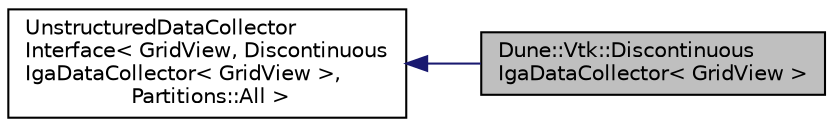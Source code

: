 digraph "Dune::Vtk::DiscontinuousIgaDataCollector&lt; GridView &gt;"
{
 // LATEX_PDF_SIZE
  edge [fontname="Helvetica",fontsize="10",labelfontname="Helvetica",labelfontsize="10"];
  node [fontname="Helvetica",fontsize="10",shape=record];
  rankdir="LR";
  Node1 [label="Dune::Vtk::Discontinuous\lIgaDataCollector\< GridView \>",height=0.2,width=0.4,color="black", fillcolor="grey75", style="filled", fontcolor="black",tooltip="Implementation of Discontinuous DataCollector for Iga cells with or without trimming information."];
  Node2 -> Node1 [dir="back",color="midnightblue",fontsize="10",style="solid",fontname="Helvetica"];
  Node2 [label="UnstructuredDataCollector\lInterface\< GridView, Discontinuous\lIgaDataCollector\< GridView \>,\l Partitions::All \>",height=0.2,width=0.4,color="black", fillcolor="white", style="filled",tooltip=" "];
}
